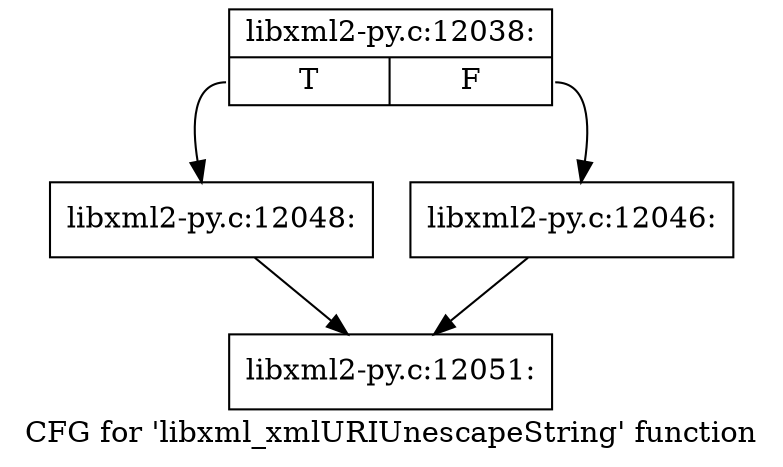 digraph "CFG for 'libxml_xmlURIUnescapeString' function" {
	label="CFG for 'libxml_xmlURIUnescapeString' function";

	Node0x46d7600 [shape=record,label="{libxml2-py.c:12038:|{<s0>T|<s1>F}}"];
	Node0x46d7600:s0 -> Node0x46d8c90;
	Node0x46d7600:s1 -> Node0x46d8c40;
	Node0x46d8c40 [shape=record,label="{libxml2-py.c:12046:}"];
	Node0x46d8c40 -> Node0x46d7880;
	Node0x46d8c90 [shape=record,label="{libxml2-py.c:12048:}"];
	Node0x46d8c90 -> Node0x46d7880;
	Node0x46d7880 [shape=record,label="{libxml2-py.c:12051:}"];
}
